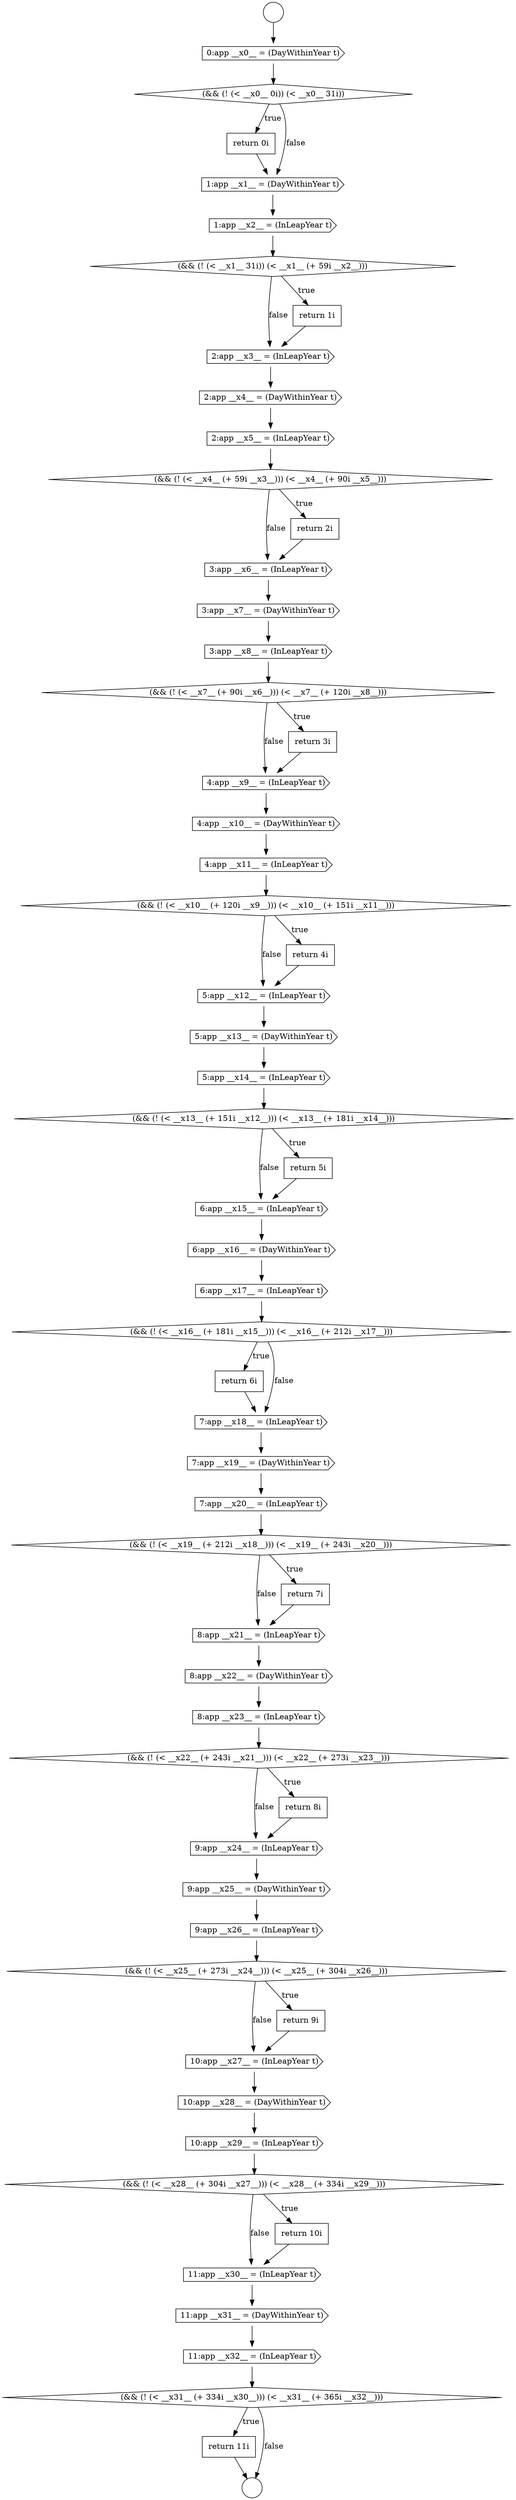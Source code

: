 digraph {
  node17411 [shape=diamond, label=<<font color="black">(&amp;&amp; (! (&lt; __x1__ 31i)) (&lt; __x1__ (+ 59i __x2__)))</font>> color="black" fillcolor="white" style=filled]
  node17423 [shape=cds, label=<<font color="black">4:app __x9__ = (InLeapYear t)</font>> color="black" fillcolor="white" style=filled]
  node17440 [shape=cds, label=<<font color="black">7:app __x20__ = (InLeapYear t)</font>> color="black" fillcolor="white" style=filled]
  node17413 [shape=cds, label=<<font color="black">2:app __x3__ = (InLeapYear t)</font>> color="black" fillcolor="white" style=filled]
  node17435 [shape=cds, label=<<font color="black">6:app __x17__ = (InLeapYear t)</font>> color="black" fillcolor="white" style=filled]
  node17455 [shape=cds, label=<<font color="black">10:app __x29__ = (InLeapYear t)</font>> color="black" fillcolor="white" style=filled]
  node17443 [shape=cds, label=<<font color="black">8:app __x21__ = (InLeapYear t)</font>> color="black" fillcolor="white" style=filled]
  node17404 [shape=circle label=" " color="black" fillcolor="white" style=filled]
  node17437 [shape=none, margin=0, label=<<font color="black">
    <table border="0" cellborder="1" cellspacing="0" cellpadding="10">
      <tr><td align="left">return 6i</td></tr>
    </table>
  </font>> color="black" fillcolor="white" style=filled]
  node17424 [shape=cds, label=<<font color="black">4:app __x10__ = (DayWithinYear t)</font>> color="black" fillcolor="white" style=filled]
  node17407 [shape=diamond, label=<<font color="black">(&amp;&amp; (! (&lt; __x0__ 0i)) (&lt; __x0__ 31i))</font>> color="black" fillcolor="white" style=filled]
  node17446 [shape=diamond, label=<<font color="black">(&amp;&amp; (! (&lt; __x22__ (+ 243i __x21__))) (&lt; __x22__ (+ 273i __x23__)))</font>> color="black" fillcolor="white" style=filled]
  node17433 [shape=cds, label=<<font color="black">6:app __x15__ = (InLeapYear t)</font>> color="black" fillcolor="white" style=filled]
  node17428 [shape=cds, label=<<font color="black">5:app __x12__ = (InLeapYear t)</font>> color="black" fillcolor="white" style=filled]
  node17415 [shape=cds, label=<<font color="black">2:app __x5__ = (InLeapYear t)</font>> color="black" fillcolor="white" style=filled]
  node17449 [shape=cds, label=<<font color="black">9:app __x25__ = (DayWithinYear t)</font>> color="black" fillcolor="white" style=filled]
  node17459 [shape=cds, label=<<font color="black">11:app __x31__ = (DayWithinYear t)</font>> color="black" fillcolor="white" style=filled]
  node17432 [shape=none, margin=0, label=<<font color="black">
    <table border="0" cellborder="1" cellspacing="0" cellpadding="10">
      <tr><td align="left">return 5i</td></tr>
    </table>
  </font>> color="black" fillcolor="white" style=filled]
  node17410 [shape=cds, label=<<font color="black">1:app __x2__ = (InLeapYear t)</font>> color="black" fillcolor="white" style=filled]
  node17453 [shape=cds, label=<<font color="black">10:app __x27__ = (InLeapYear t)</font>> color="black" fillcolor="white" style=filled]
  node17425 [shape=cds, label=<<font color="black">4:app __x11__ = (InLeapYear t)</font>> color="black" fillcolor="white" style=filled]
  node17420 [shape=cds, label=<<font color="black">3:app __x8__ = (InLeapYear t)</font>> color="black" fillcolor="white" style=filled]
  node17442 [shape=none, margin=0, label=<<font color="black">
    <table border="0" cellborder="1" cellspacing="0" cellpadding="10">
      <tr><td align="left">return 7i</td></tr>
    </table>
  </font>> color="black" fillcolor="white" style=filled]
  node17406 [shape=cds, label=<<font color="black">0:app __x0__ = (DayWithinYear t)</font>> color="black" fillcolor="white" style=filled]
  node17445 [shape=cds, label=<<font color="black">8:app __x23__ = (InLeapYear t)</font>> color="black" fillcolor="white" style=filled]
  node17462 [shape=none, margin=0, label=<<font color="black">
    <table border="0" cellborder="1" cellspacing="0" cellpadding="10">
      <tr><td align="left">return 11i</td></tr>
    </table>
  </font>> color="black" fillcolor="white" style=filled]
  node17412 [shape=none, margin=0, label=<<font color="black">
    <table border="0" cellborder="1" cellspacing="0" cellpadding="10">
      <tr><td align="left">return 1i</td></tr>
    </table>
  </font>> color="black" fillcolor="white" style=filled]
  node17450 [shape=cds, label=<<font color="black">9:app __x26__ = (InLeapYear t)</font>> color="black" fillcolor="white" style=filled]
  node17429 [shape=cds, label=<<font color="black">5:app __x13__ = (DayWithinYear t)</font>> color="black" fillcolor="white" style=filled]
  node17416 [shape=diamond, label=<<font color="black">(&amp;&amp; (! (&lt; __x4__ (+ 59i __x3__))) (&lt; __x4__ (+ 90i __x5__)))</font>> color="black" fillcolor="white" style=filled]
  node17419 [shape=cds, label=<<font color="black">3:app __x7__ = (DayWithinYear t)</font>> color="black" fillcolor="white" style=filled]
  node17426 [shape=diamond, label=<<font color="black">(&amp;&amp; (! (&lt; __x10__ (+ 120i __x9__))) (&lt; __x10__ (+ 151i __x11__)))</font>> color="black" fillcolor="white" style=filled]
  node17454 [shape=cds, label=<<font color="black">10:app __x28__ = (DayWithinYear t)</font>> color="black" fillcolor="white" style=filled]
  node17436 [shape=diamond, label=<<font color="black">(&amp;&amp; (! (&lt; __x16__ (+ 181i __x15__))) (&lt; __x16__ (+ 212i __x17__)))</font>> color="black" fillcolor="white" style=filled]
  node17405 [shape=circle label=" " color="black" fillcolor="white" style=filled]
  node17439 [shape=cds, label=<<font color="black">7:app __x19__ = (DayWithinYear t)</font>> color="black" fillcolor="white" style=filled]
  node17422 [shape=none, margin=0, label=<<font color="black">
    <table border="0" cellborder="1" cellspacing="0" cellpadding="10">
      <tr><td align="left">return 3i</td></tr>
    </table>
  </font>> color="black" fillcolor="white" style=filled]
  node17458 [shape=cds, label=<<font color="black">11:app __x30__ = (InLeapYear t)</font>> color="black" fillcolor="white" style=filled]
  node17451 [shape=diamond, label=<<font color="black">(&amp;&amp; (! (&lt; __x25__ (+ 273i __x24__))) (&lt; __x25__ (+ 304i __x26__)))</font>> color="black" fillcolor="white" style=filled]
  node17448 [shape=cds, label=<<font color="black">9:app __x24__ = (InLeapYear t)</font>> color="black" fillcolor="white" style=filled]
  node17418 [shape=cds, label=<<font color="black">3:app __x6__ = (InLeapYear t)</font>> color="black" fillcolor="white" style=filled]
  node17461 [shape=diamond, label=<<font color="black">(&amp;&amp; (! (&lt; __x31__ (+ 334i __x30__))) (&lt; __x31__ (+ 365i __x32__)))</font>> color="black" fillcolor="white" style=filled]
  node17444 [shape=cds, label=<<font color="black">8:app __x22__ = (DayWithinYear t)</font>> color="black" fillcolor="white" style=filled]
  node17430 [shape=cds, label=<<font color="black">5:app __x14__ = (InLeapYear t)</font>> color="black" fillcolor="white" style=filled]
  node17452 [shape=none, margin=0, label=<<font color="black">
    <table border="0" cellborder="1" cellspacing="0" cellpadding="10">
      <tr><td align="left">return 9i</td></tr>
    </table>
  </font>> color="black" fillcolor="white" style=filled]
  node17438 [shape=cds, label=<<font color="black">7:app __x18__ = (InLeapYear t)</font>> color="black" fillcolor="white" style=filled]
  node17457 [shape=none, margin=0, label=<<font color="black">
    <table border="0" cellborder="1" cellspacing="0" cellpadding="10">
      <tr><td align="left">return 10i</td></tr>
    </table>
  </font>> color="black" fillcolor="white" style=filled]
  node17421 [shape=diamond, label=<<font color="black">(&amp;&amp; (! (&lt; __x7__ (+ 90i __x6__))) (&lt; __x7__ (+ 120i __x8__)))</font>> color="black" fillcolor="white" style=filled]
  node17408 [shape=none, margin=0, label=<<font color="black">
    <table border="0" cellborder="1" cellspacing="0" cellpadding="10">
      <tr><td align="left">return 0i</td></tr>
    </table>
  </font>> color="black" fillcolor="white" style=filled]
  node17427 [shape=none, margin=0, label=<<font color="black">
    <table border="0" cellborder="1" cellspacing="0" cellpadding="10">
      <tr><td align="left">return 4i</td></tr>
    </table>
  </font>> color="black" fillcolor="white" style=filled]
  node17434 [shape=cds, label=<<font color="black">6:app __x16__ = (DayWithinYear t)</font>> color="black" fillcolor="white" style=filled]
  node17417 [shape=none, margin=0, label=<<font color="black">
    <table border="0" cellborder="1" cellspacing="0" cellpadding="10">
      <tr><td align="left">return 2i</td></tr>
    </table>
  </font>> color="black" fillcolor="white" style=filled]
  node17447 [shape=none, margin=0, label=<<font color="black">
    <table border="0" cellborder="1" cellspacing="0" cellpadding="10">
      <tr><td align="left">return 8i</td></tr>
    </table>
  </font>> color="black" fillcolor="white" style=filled]
  node17460 [shape=cds, label=<<font color="black">11:app __x32__ = (InLeapYear t)</font>> color="black" fillcolor="white" style=filled]
  node17431 [shape=diamond, label=<<font color="black">(&amp;&amp; (! (&lt; __x13__ (+ 151i __x12__))) (&lt; __x13__ (+ 181i __x14__)))</font>> color="black" fillcolor="white" style=filled]
  node17414 [shape=cds, label=<<font color="black">2:app __x4__ = (DayWithinYear t)</font>> color="black" fillcolor="white" style=filled]
  node17409 [shape=cds, label=<<font color="black">1:app __x1__ = (DayWithinYear t)</font>> color="black" fillcolor="white" style=filled]
  node17441 [shape=diamond, label=<<font color="black">(&amp;&amp; (! (&lt; __x19__ (+ 212i __x18__))) (&lt; __x19__ (+ 243i __x20__)))</font>> color="black" fillcolor="white" style=filled]
  node17456 [shape=diamond, label=<<font color="black">(&amp;&amp; (! (&lt; __x28__ (+ 304i __x27__))) (&lt; __x28__ (+ 334i __x29__)))</font>> color="black" fillcolor="white" style=filled]
  node17444 -> node17445 [ color="black"]
  node17431 -> node17432 [label=<<font color="black">true</font>> color="black"]
  node17431 -> node17433 [label=<<font color="black">false</font>> color="black"]
  node17419 -> node17420 [ color="black"]
  node17455 -> node17456 [ color="black"]
  node17440 -> node17441 [ color="black"]
  node17411 -> node17412 [label=<<font color="black">true</font>> color="black"]
  node17411 -> node17413 [label=<<font color="black">false</font>> color="black"]
  node17457 -> node17458 [ color="black"]
  node17452 -> node17453 [ color="black"]
  node17413 -> node17414 [ color="black"]
  node17416 -> node17417 [label=<<font color="black">true</font>> color="black"]
  node17416 -> node17418 [label=<<font color="black">false</font>> color="black"]
  node17453 -> node17454 [ color="black"]
  node17443 -> node17444 [ color="black"]
  node17448 -> node17449 [ color="black"]
  node17460 -> node17461 [ color="black"]
  node17409 -> node17410 [ color="black"]
  node17406 -> node17407 [ color="black"]
  node17404 -> node17406 [ color="black"]
  node17417 -> node17418 [ color="black"]
  node17445 -> node17446 [ color="black"]
  node17438 -> node17439 [ color="black"]
  node17407 -> node17408 [label=<<font color="black">true</font>> color="black"]
  node17407 -> node17409 [label=<<font color="black">false</font>> color="black"]
  node17420 -> node17421 [ color="black"]
  node17461 -> node17462 [label=<<font color="black">true</font>> color="black"]
  node17461 -> node17405 [label=<<font color="black">false</font>> color="black"]
  node17458 -> node17459 [ color="black"]
  node17446 -> node17447 [label=<<font color="black">true</font>> color="black"]
  node17446 -> node17448 [label=<<font color="black">false</font>> color="black"]
  node17422 -> node17423 [ color="black"]
  node17459 -> node17460 [ color="black"]
  node17414 -> node17415 [ color="black"]
  node17429 -> node17430 [ color="black"]
  node17418 -> node17419 [ color="black"]
  node17442 -> node17443 [ color="black"]
  node17415 -> node17416 [ color="black"]
  node17450 -> node17451 [ color="black"]
  node17462 -> node17405 [ color="black"]
  node17425 -> node17426 [ color="black"]
  node17427 -> node17428 [ color="black"]
  node17433 -> node17434 [ color="black"]
  node17428 -> node17429 [ color="black"]
  node17423 -> node17424 [ color="black"]
  node17410 -> node17411 [ color="black"]
  node17430 -> node17431 [ color="black"]
  node17432 -> node17433 [ color="black"]
  node17447 -> node17448 [ color="black"]
  node17426 -> node17427 [label=<<font color="black">true</font>> color="black"]
  node17426 -> node17428 [label=<<font color="black">false</font>> color="black"]
  node17424 -> node17425 [ color="black"]
  node17412 -> node17413 [ color="black"]
  node17435 -> node17436 [ color="black"]
  node17437 -> node17438 [ color="black"]
  node17441 -> node17442 [label=<<font color="black">true</font>> color="black"]
  node17441 -> node17443 [label=<<font color="black">false</font>> color="black"]
  node17434 -> node17435 [ color="black"]
  node17439 -> node17440 [ color="black"]
  node17449 -> node17450 [ color="black"]
  node17421 -> node17422 [label=<<font color="black">true</font>> color="black"]
  node17421 -> node17423 [label=<<font color="black">false</font>> color="black"]
  node17451 -> node17452 [label=<<font color="black">true</font>> color="black"]
  node17451 -> node17453 [label=<<font color="black">false</font>> color="black"]
  node17436 -> node17437 [label=<<font color="black">true</font>> color="black"]
  node17436 -> node17438 [label=<<font color="black">false</font>> color="black"]
  node17454 -> node17455 [ color="black"]
  node17408 -> node17409 [ color="black"]
  node17456 -> node17457 [label=<<font color="black">true</font>> color="black"]
  node17456 -> node17458 [label=<<font color="black">false</font>> color="black"]
}
